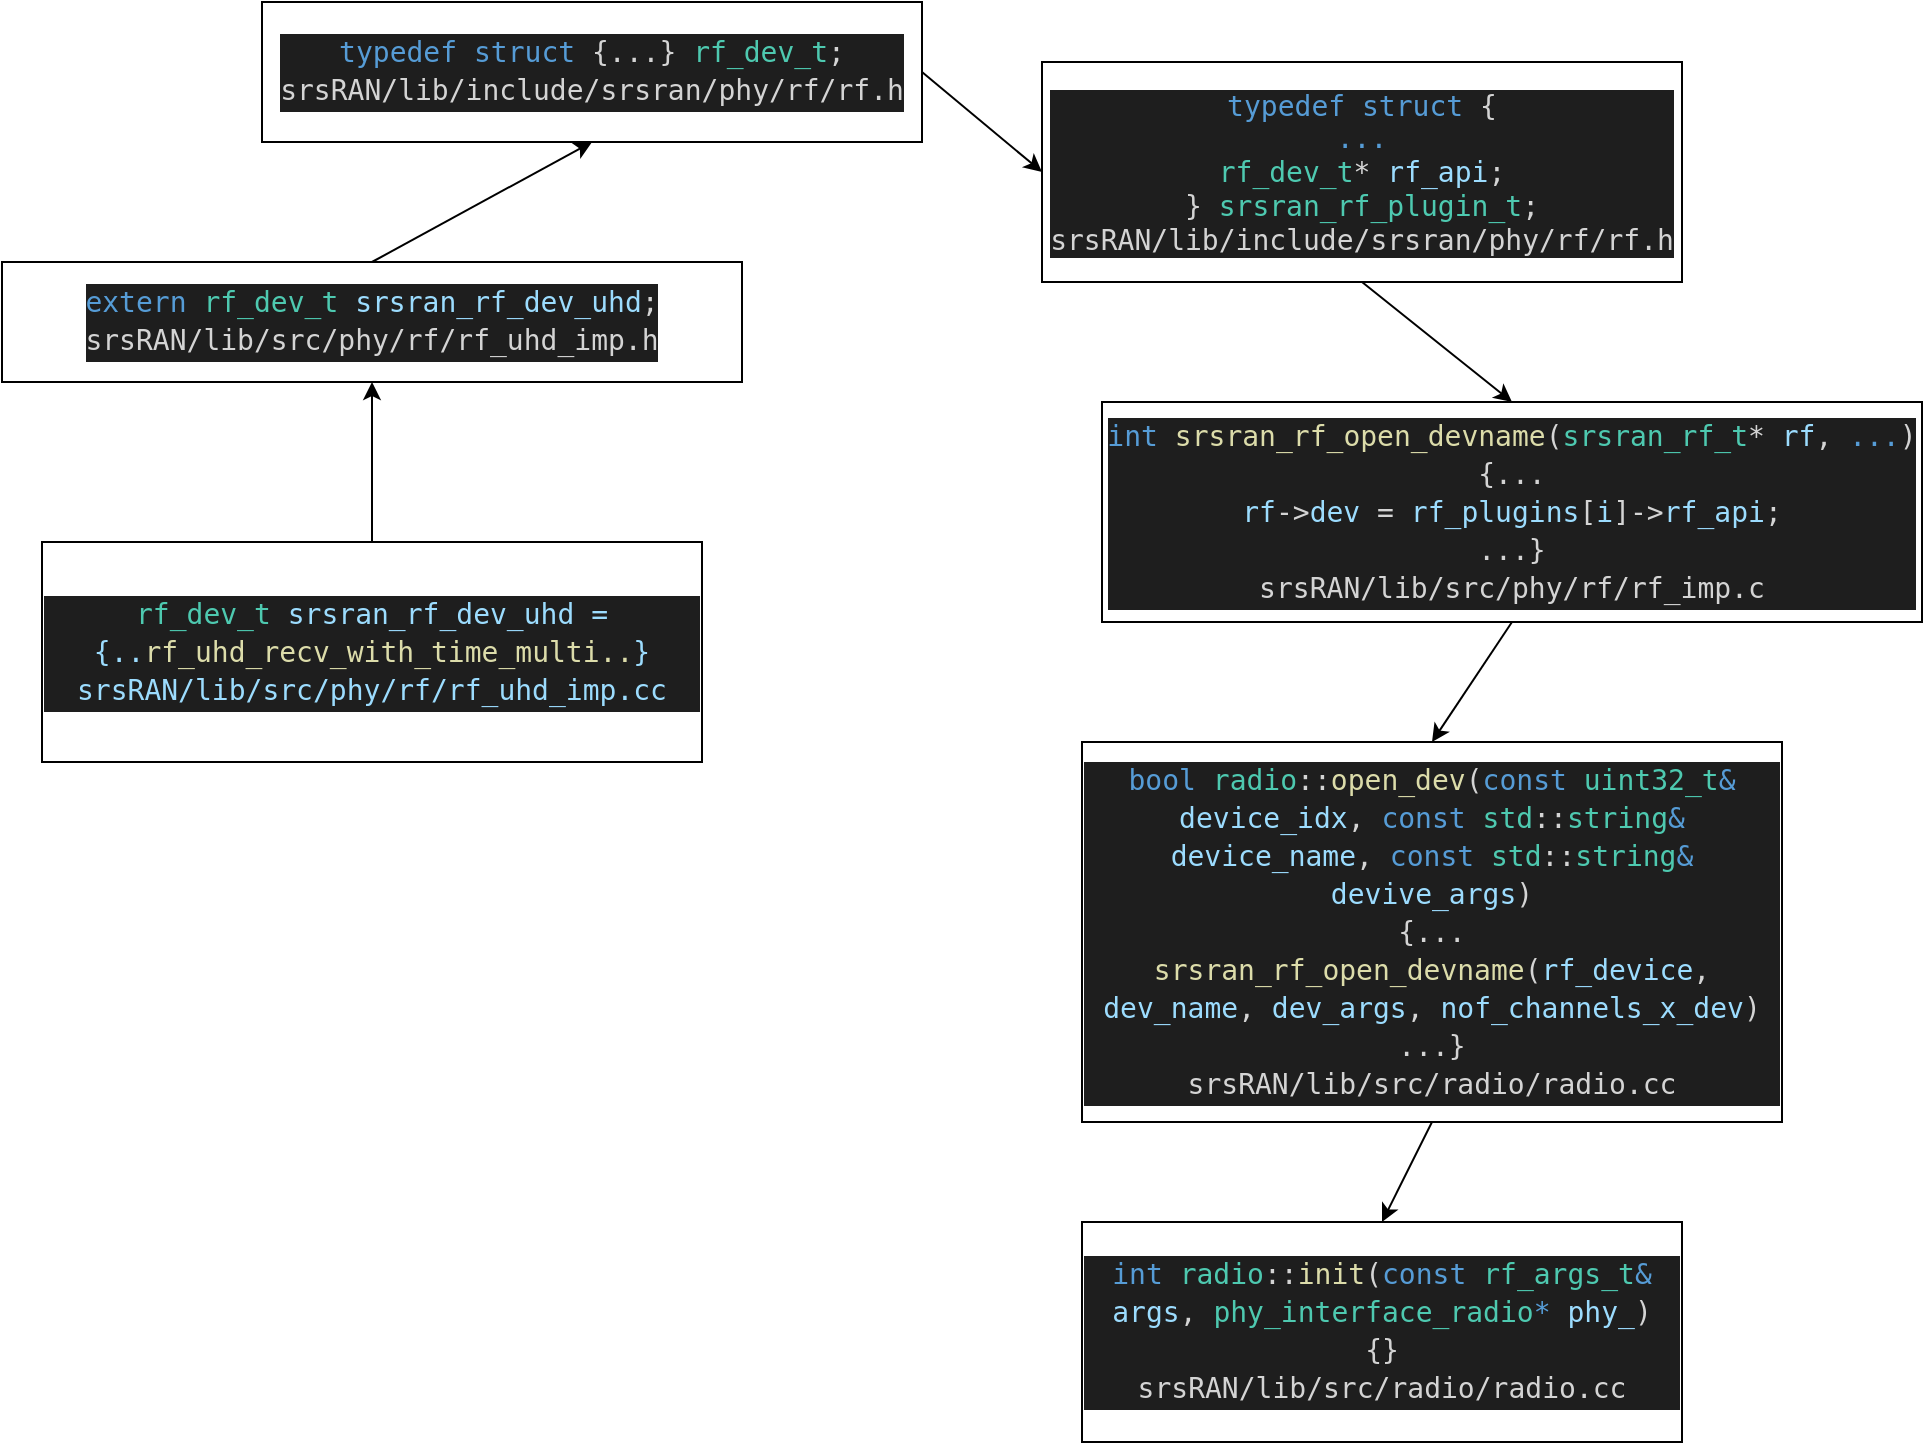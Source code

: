 <mxfile>
    <diagram id="5QXX_D9CV1pZZcbMuB7j" name="Page-1">
        <mxGraphModel dx="754" dy="760" grid="1" gridSize="10" guides="1" tooltips="1" connect="1" arrows="1" fold="1" page="1" pageScale="1" pageWidth="850" pageHeight="1100" math="0" shadow="0">
            <root>
                <mxCell id="0"/>
                <mxCell id="1" parent="0"/>
                <mxCell id="4" style="edgeStyle=none;html=1;exitX=0.5;exitY=0;exitDx=0;exitDy=0;entryX=0.5;entryY=1;entryDx=0;entryDy=0;" parent="1" source="2" target="3" edge="1">
                    <mxGeometry relative="1" as="geometry"/>
                </mxCell>
                <mxCell id="2" value="&lt;div style=&quot;background-color: rgb(30, 30, 30); line-height: 19px;&quot;&gt;&lt;div style=&quot;color: rgb(212, 212, 212); font-family: &amp;quot;Droid Sans Mono&amp;quot;, &amp;quot;monospace&amp;quot;, monospace; font-size: 14px; font-weight: normal;&quot;&gt;&lt;span style=&quot;color: #4ec9b0;&quot;&gt;rf_dev_t&lt;/span&gt;&lt;span style=&quot;color: #d4d4d4;&quot;&gt; &lt;/span&gt;&lt;span style=&quot;color: #9cdcfe;&quot;&gt;srsran_rf_dev_uhd = {..&lt;/span&gt;&lt;span style=&quot;color: rgb(220, 220, 170);&quot;&gt;rf_uhd_recv_with_time_multi..&lt;/span&gt;&lt;span style=&quot;color: rgb(156, 220, 254);&quot;&gt;}&lt;/span&gt;&lt;/div&gt;&lt;div style=&quot;&quot;&gt;&lt;font face=&quot;Droid Sans Mono, monospace, monospace&quot; color=&quot;#9cdcfe&quot;&gt;&lt;span style=&quot;font-size: 14px;&quot;&gt;srsRAN/lib/src/phy/rf/rf_uhd_imp.cc&lt;/span&gt;&lt;/font&gt;&lt;br&gt;&lt;/div&gt;&lt;/div&gt;" style="rounded=0;whiteSpace=wrap;html=1;" parent="1" vertex="1">
                    <mxGeometry x="170" y="370" width="330" height="110" as="geometry"/>
                </mxCell>
                <mxCell id="6" style="edgeStyle=none;html=1;exitX=0.5;exitY=0;exitDx=0;exitDy=0;entryX=0.5;entryY=1;entryDx=0;entryDy=0;" parent="1" source="3" target="5" edge="1">
                    <mxGeometry relative="1" as="geometry"/>
                </mxCell>
                <mxCell id="3" value="&lt;div style=&quot;background-color: rgb(30, 30, 30); line-height: 19px;&quot;&gt;&lt;div style=&quot;color: rgb(212, 212, 212); font-family: &amp;quot;Droid Sans Mono&amp;quot;, &amp;quot;monospace&amp;quot;, monospace; font-size: 14px; font-weight: normal;&quot;&gt;&lt;span style=&quot;color: #569cd6;&quot;&gt;extern&lt;/span&gt;&lt;span style=&quot;color: #d4d4d4;&quot;&gt; &lt;/span&gt;&lt;span style=&quot;color: #4ec9b0;&quot;&gt;rf_dev_t&lt;/span&gt;&lt;span style=&quot;color: #d4d4d4;&quot;&gt; &lt;/span&gt;&lt;span style=&quot;color: #9cdcfe;&quot;&gt;srsran_rf_dev_uhd&lt;/span&gt;&lt;span style=&quot;color: #d4d4d4;&quot;&gt;;&lt;/span&gt;&lt;/div&gt;&lt;div style=&quot;&quot;&gt;&lt;font face=&quot;Droid Sans Mono, monospace, monospace&quot; color=&quot;#d4d4d4&quot;&gt;&lt;span style=&quot;font-size: 14px;&quot;&gt;srsRAN/lib/src/phy/rf/rf_uhd_imp.h&lt;/span&gt;&lt;/font&gt;&lt;br&gt;&lt;/div&gt;&lt;/div&gt;" style="rounded=0;whiteSpace=wrap;html=1;" parent="1" vertex="1">
                    <mxGeometry x="150" y="230" width="370" height="60" as="geometry"/>
                </mxCell>
                <mxCell id="8" style="edgeStyle=none;html=1;exitX=1;exitY=0.5;exitDx=0;exitDy=0;entryX=0;entryY=0.5;entryDx=0;entryDy=0;" parent="1" source="5" target="7" edge="1">
                    <mxGeometry relative="1" as="geometry"/>
                </mxCell>
                <mxCell id="5" value="&lt;div style=&quot;background-color: rgb(30, 30, 30); line-height: 19px;&quot;&gt;&lt;div style=&quot;color: rgb(212, 212, 212); font-family: &amp;quot;Droid Sans Mono&amp;quot;, &amp;quot;monospace&amp;quot;, monospace; font-size: 14px; font-weight: normal;&quot;&gt;&lt;span style=&quot;color: #569cd6;&quot;&gt;typedef&lt;/span&gt;&lt;span style=&quot;color: #d4d4d4;&quot;&gt; &lt;/span&gt;&lt;span style=&quot;color: #569cd6;&quot;&gt;struct&lt;/span&gt;&lt;span style=&quot;color: #d4d4d4;&quot;&gt; {...&lt;/span&gt;&lt;span style=&quot;&quot;&gt;} &lt;/span&gt;&lt;span style=&quot;color: rgb(78, 201, 176);&quot;&gt;rf_dev_t&lt;/span&gt;&lt;span style=&quot;&quot;&gt;;&lt;/span&gt;&lt;/div&gt;&lt;div style=&quot;&quot;&gt;&lt;font face=&quot;Droid Sans Mono, monospace, monospace&quot; color=&quot;#d4d4d4&quot;&gt;&lt;span style=&quot;font-size: 14px;&quot;&gt;srsRAN/lib/include/srsran/phy/rf/rf.h&lt;/span&gt;&lt;/font&gt;&lt;br&gt;&lt;/div&gt;&lt;/div&gt;" style="rounded=0;whiteSpace=wrap;html=1;" parent="1" vertex="1">
                    <mxGeometry x="280" y="100" width="330" height="70" as="geometry"/>
                </mxCell>
                <mxCell id="10" style="edgeStyle=none;html=1;exitX=0.5;exitY=1;exitDx=0;exitDy=0;entryX=0.5;entryY=0;entryDx=0;entryDy=0;" parent="1" source="7" target="9" edge="1">
                    <mxGeometry relative="1" as="geometry"/>
                </mxCell>
                <mxCell id="7" value="&lt;div style=&quot;font-family: &amp;quot;Droid Sans Mono&amp;quot;, &amp;quot;monospace&amp;quot;, monospace; font-size: 14px; background-color: rgb(30, 30, 30); color: rgb(212, 212, 212);&quot;&gt;&lt;span style=&quot;color: rgb(86, 156, 214);&quot;&gt;typedef&lt;/span&gt;&amp;nbsp;&lt;span style=&quot;color: rgb(86, 156, 214);&quot;&gt;struct&lt;/span&gt;&amp;nbsp;{&lt;/div&gt;&lt;div style=&quot;font-family: &amp;quot;Droid Sans Mono&amp;quot;, &amp;quot;monospace&amp;quot;, monospace; font-size: 14px; background-color: rgb(30, 30, 30);&quot;&gt;&lt;font color=&quot;#569cd6&quot;&gt;...&lt;/font&gt;&lt;/div&gt;&lt;div style=&quot;font-family: &amp;quot;Droid Sans Mono&amp;quot;, &amp;quot;monospace&amp;quot;, monospace; font-size: 14px; background-color: rgb(30, 30, 30); color: rgb(212, 212, 212);&quot;&gt;&lt;span style=&quot;color: rgb(78, 201, 176);&quot;&gt;rf_dev_t&lt;/span&gt;*&amp;nbsp;&lt;span style=&quot;color: rgb(156, 220, 254);&quot;&gt;rf_api&lt;/span&gt;;&lt;/div&gt;&lt;div style=&quot;font-family: &amp;quot;Droid Sans Mono&amp;quot;, &amp;quot;monospace&amp;quot;, monospace; font-size: 14px; background-color: rgb(30, 30, 30); color: rgb(212, 212, 212);&quot;&gt;}&amp;nbsp;&lt;span style=&quot;color: rgb(78, 201, 176);&quot;&gt;srsran_rf_plugin_t&lt;/span&gt;;&lt;/div&gt;&lt;div style=&quot;font-family: &amp;quot;Droid Sans Mono&amp;quot;, &amp;quot;monospace&amp;quot;, monospace; font-size: 14px; background-color: rgb(30, 30, 30); color: rgb(212, 212, 212);&quot;&gt;&lt;span style=&quot;font-family: &amp;quot;Droid Sans Mono&amp;quot;, monospace, monospace;&quot;&gt;srsRAN/lib/include/srsran/phy/rf/rf.h&lt;/span&gt;&lt;br&gt;&lt;/div&gt;" style="rounded=0;whiteSpace=wrap;html=1;" parent="1" vertex="1">
                    <mxGeometry x="670" y="130" width="320" height="110" as="geometry"/>
                </mxCell>
                <mxCell id="12" style="edgeStyle=none;html=1;exitX=0.5;exitY=1;exitDx=0;exitDy=0;entryX=0.5;entryY=0;entryDx=0;entryDy=0;" edge="1" parent="1" source="9" target="11">
                    <mxGeometry relative="1" as="geometry"/>
                </mxCell>
                <mxCell id="9" value="&lt;div style=&quot;background-color: rgb(30, 30, 30); line-height: 19px;&quot;&gt;&lt;div style=&quot;font-family: &amp;quot;Droid Sans Mono&amp;quot;, &amp;quot;monospace&amp;quot;, monospace; font-size: 14px;&quot;&gt;&lt;span style=&quot;color: rgb(86, 156, 214);&quot;&gt;int&lt;/span&gt; &lt;span style=&quot;color: rgb(220, 220, 170);&quot;&gt;srsran_rf_open_devname&lt;/span&gt;&lt;font color=&quot;#d4d4d4&quot;&gt;(&lt;/font&gt;&lt;span style=&quot;color: rgb(78, 201, 176);&quot;&gt;srsran_rf_t&lt;/span&gt;&lt;font color=&quot;#d4d4d4&quot;&gt;* &lt;/font&gt;&lt;span style=&quot;color: rgb(156, 220, 254);&quot;&gt;rf&lt;/span&gt;&lt;font color=&quot;#d4d4d4&quot;&gt;, &lt;/font&gt;&lt;font color=&quot;#569cd6&quot;&gt;...&lt;/font&gt;&lt;font color=&quot;#d4d4d4&quot;&gt;)&lt;/font&gt;&lt;/div&gt;&lt;div style=&quot;font-family: &amp;quot;Droid Sans Mono&amp;quot;, &amp;quot;monospace&amp;quot;, monospace; font-size: 14px; color: rgb(212, 212, 212);&quot;&gt;{...&lt;/div&gt;&lt;div style=&quot;font-family: &amp;quot;Droid Sans Mono&amp;quot;, &amp;quot;monospace&amp;quot;, monospace; font-size: 14px; color: rgb(212, 212, 212);&quot;&gt;&lt;span style=&quot;color: rgb(156, 220, 254);&quot;&gt;rf&lt;/span&gt;&lt;span style=&quot;&quot;&gt;-&amp;gt;&lt;/span&gt;&lt;span style=&quot;color: rgb(156, 220, 254);&quot;&gt;dev&lt;/span&gt;&lt;span style=&quot;&quot;&gt; = &lt;/span&gt;&lt;span style=&quot;color: rgb(156, 220, 254);&quot;&gt;rf_plugins&lt;/span&gt;&lt;span style=&quot;&quot;&gt;[&lt;/span&gt;&lt;span style=&quot;color: rgb(156, 220, 254);&quot;&gt;i&lt;/span&gt;&lt;span style=&quot;&quot;&gt;]-&amp;gt;&lt;/span&gt;&lt;span style=&quot;color: rgb(156, 220, 254);&quot;&gt;rf_api&lt;/span&gt;&lt;span style=&quot;&quot;&gt;;&lt;/span&gt;&lt;/div&gt;&lt;div style=&quot;font-family: &amp;quot;Droid Sans Mono&amp;quot;, &amp;quot;monospace&amp;quot;, monospace; font-size: 14px; color: rgb(212, 212, 212);&quot;&gt;&lt;span style=&quot;&quot;&gt;...&lt;/span&gt;}&lt;/div&gt;&lt;div style=&quot;&quot;&gt;&lt;font face=&quot;Droid Sans Mono, monospace, monospace&quot; color=&quot;#d4d4d4&quot;&gt;&lt;span style=&quot;font-size: 14px;&quot;&gt;srsRAN/lib/src/phy/rf/rf_imp.c&lt;/span&gt;&lt;/font&gt;&lt;br&gt;&lt;/div&gt;&lt;/div&gt;" style="rounded=0;whiteSpace=wrap;html=1;" parent="1" vertex="1">
                    <mxGeometry x="700" y="300" width="410" height="110" as="geometry"/>
                </mxCell>
                <mxCell id="14" style="edgeStyle=none;html=1;exitX=0.5;exitY=1;exitDx=0;exitDy=0;entryX=0.5;entryY=0;entryDx=0;entryDy=0;" edge="1" parent="1" source="11" target="13">
                    <mxGeometry relative="1" as="geometry"/>
                </mxCell>
                <mxCell id="11" value="&lt;div style=&quot;background-color: rgb(30, 30, 30); line-height: 19px;&quot;&gt;&lt;div style=&quot;color: rgb(212, 212, 212); font-family: &amp;quot;Droid Sans Mono&amp;quot;, &amp;quot;monospace&amp;quot;, monospace; font-size: 14px;&quot;&gt;&lt;span style=&quot;color: #569cd6;&quot;&gt;bool&lt;/span&gt; &lt;span style=&quot;color: #4ec9b0;&quot;&gt;radio&lt;/span&gt;::&lt;span style=&quot;color: #dcdcaa;&quot;&gt;open_dev&lt;/span&gt;(&lt;span style=&quot;color: #569cd6;&quot;&gt;const&lt;/span&gt; &lt;span style=&quot;color: #4ec9b0;&quot;&gt;uint32_t&lt;/span&gt;&lt;span style=&quot;color: #569cd6;&quot;&gt;&amp;amp;&lt;/span&gt; &lt;span style=&quot;color: #9cdcfe;&quot;&gt;device_idx&lt;/span&gt;, &lt;span style=&quot;color: #569cd6;&quot;&gt;const&lt;/span&gt; &lt;span style=&quot;color: #4ec9b0;&quot;&gt;std&lt;/span&gt;::&lt;span style=&quot;color: #4ec9b0;&quot;&gt;string&lt;/span&gt;&lt;span style=&quot;color: #569cd6;&quot;&gt;&amp;amp;&lt;/span&gt; &lt;span style=&quot;color: #9cdcfe;&quot;&gt;device_name&lt;/span&gt;, &lt;span style=&quot;color: #569cd6;&quot;&gt;const&lt;/span&gt; &lt;span style=&quot;color: #4ec9b0;&quot;&gt;std&lt;/span&gt;::&lt;span style=&quot;color: #4ec9b0;&quot;&gt;string&lt;/span&gt;&lt;span style=&quot;color: #569cd6;&quot;&gt;&amp;amp;&lt;/span&gt; &lt;span style=&quot;color: #9cdcfe;&quot;&gt;devive_args&lt;/span&gt;)&lt;/div&gt;&lt;div style=&quot;color: rgb(212, 212, 212); font-family: &amp;quot;Droid Sans Mono&amp;quot;, &amp;quot;monospace&amp;quot;, monospace; font-size: 14px;&quot;&gt;{...&lt;/div&gt;&lt;div style=&quot;color: rgb(212, 212, 212); font-family: &amp;quot;Droid Sans Mono&amp;quot;, &amp;quot;monospace&amp;quot;, monospace; font-size: 14px;&quot;&gt;&lt;span style=&quot;color: rgb(220, 220, 170);&quot;&gt;srsran_rf_open_devname&lt;/span&gt;&lt;span style=&quot;&quot;&gt;(&lt;/span&gt;&lt;span style=&quot;color: rgb(156, 220, 254);&quot;&gt;rf_device&lt;/span&gt;&lt;span style=&quot;&quot;&gt;, &lt;/span&gt;&lt;span style=&quot;color: rgb(156, 220, 254);&quot;&gt;dev_name&lt;/span&gt;&lt;span style=&quot;&quot;&gt;, &lt;/span&gt;&lt;span style=&quot;color: rgb(156, 220, 254);&quot;&gt;dev_args&lt;/span&gt;&lt;span style=&quot;&quot;&gt;, &lt;/span&gt;&lt;span style=&quot;color: rgb(156, 220, 254);&quot;&gt;nof_channels_x_dev&lt;/span&gt;&lt;span style=&quot;&quot;&gt;)&lt;/span&gt;&lt;/div&gt;&lt;div style=&quot;color: rgb(212, 212, 212); font-family: &amp;quot;Droid Sans Mono&amp;quot;, &amp;quot;monospace&amp;quot;, monospace; font-size: 14px;&quot;&gt;...}&lt;/div&gt;&lt;div style=&quot;&quot;&gt;&lt;font face=&quot;Droid Sans Mono, monospace, monospace&quot; color=&quot;#d4d4d4&quot;&gt;&lt;span style=&quot;font-size: 14px;&quot;&gt;srsRAN/lib/src/radio/radio.cc&lt;/span&gt;&lt;/font&gt;&lt;br&gt;&lt;/div&gt;&lt;/div&gt;" style="rounded=0;whiteSpace=wrap;html=1;" vertex="1" parent="1">
                    <mxGeometry x="690" y="470" width="350" height="190" as="geometry"/>
                </mxCell>
                <mxCell id="13" value="&lt;div style=&quot;background-color: rgb(30, 30, 30); line-height: 19px;&quot;&gt;&lt;div style=&quot;color: rgb(212, 212, 212); font-family: &amp;quot;Droid Sans Mono&amp;quot;, &amp;quot;monospace&amp;quot;, monospace; font-size: 14px;&quot;&gt;&lt;span style=&quot;color: #569cd6;&quot;&gt;int&lt;/span&gt; &lt;span style=&quot;color: #4ec9b0;&quot;&gt;radio&lt;/span&gt;::&lt;span style=&quot;color: #dcdcaa;&quot;&gt;init&lt;/span&gt;(&lt;span style=&quot;color: #569cd6;&quot;&gt;const&lt;/span&gt; &lt;span style=&quot;color: #4ec9b0;&quot;&gt;rf_args_t&lt;/span&gt;&lt;span style=&quot;color: #569cd6;&quot;&gt;&amp;amp;&lt;/span&gt; &lt;span style=&quot;color: #9cdcfe;&quot;&gt;args&lt;/span&gt;, &lt;span style=&quot;color: #4ec9b0;&quot;&gt;phy_interface_radio&lt;/span&gt;&lt;span style=&quot;color: #569cd6;&quot;&gt;*&lt;/span&gt; &lt;span style=&quot;color: #9cdcfe;&quot;&gt;phy_&lt;/span&gt;)&lt;/div&gt;&lt;div style=&quot;color: rgb(212, 212, 212); font-family: &amp;quot;Droid Sans Mono&amp;quot;, &amp;quot;monospace&amp;quot;, monospace; font-size: 14px;&quot;&gt;{}&lt;/div&gt;&lt;div style=&quot;&quot;&gt;&lt;font face=&quot;Droid Sans Mono, monospace, monospace&quot; color=&quot;#d4d4d4&quot;&gt;&lt;span style=&quot;font-size: 14px;&quot;&gt;srsRAN/lib/src/radio/radio.cc&lt;/span&gt;&lt;/font&gt;&lt;br&gt;&lt;/div&gt;&lt;/div&gt;" style="rounded=0;whiteSpace=wrap;html=1;" vertex="1" parent="1">
                    <mxGeometry x="690" y="710" width="300" height="110" as="geometry"/>
                </mxCell>
            </root>
        </mxGraphModel>
    </diagram>
</mxfile>